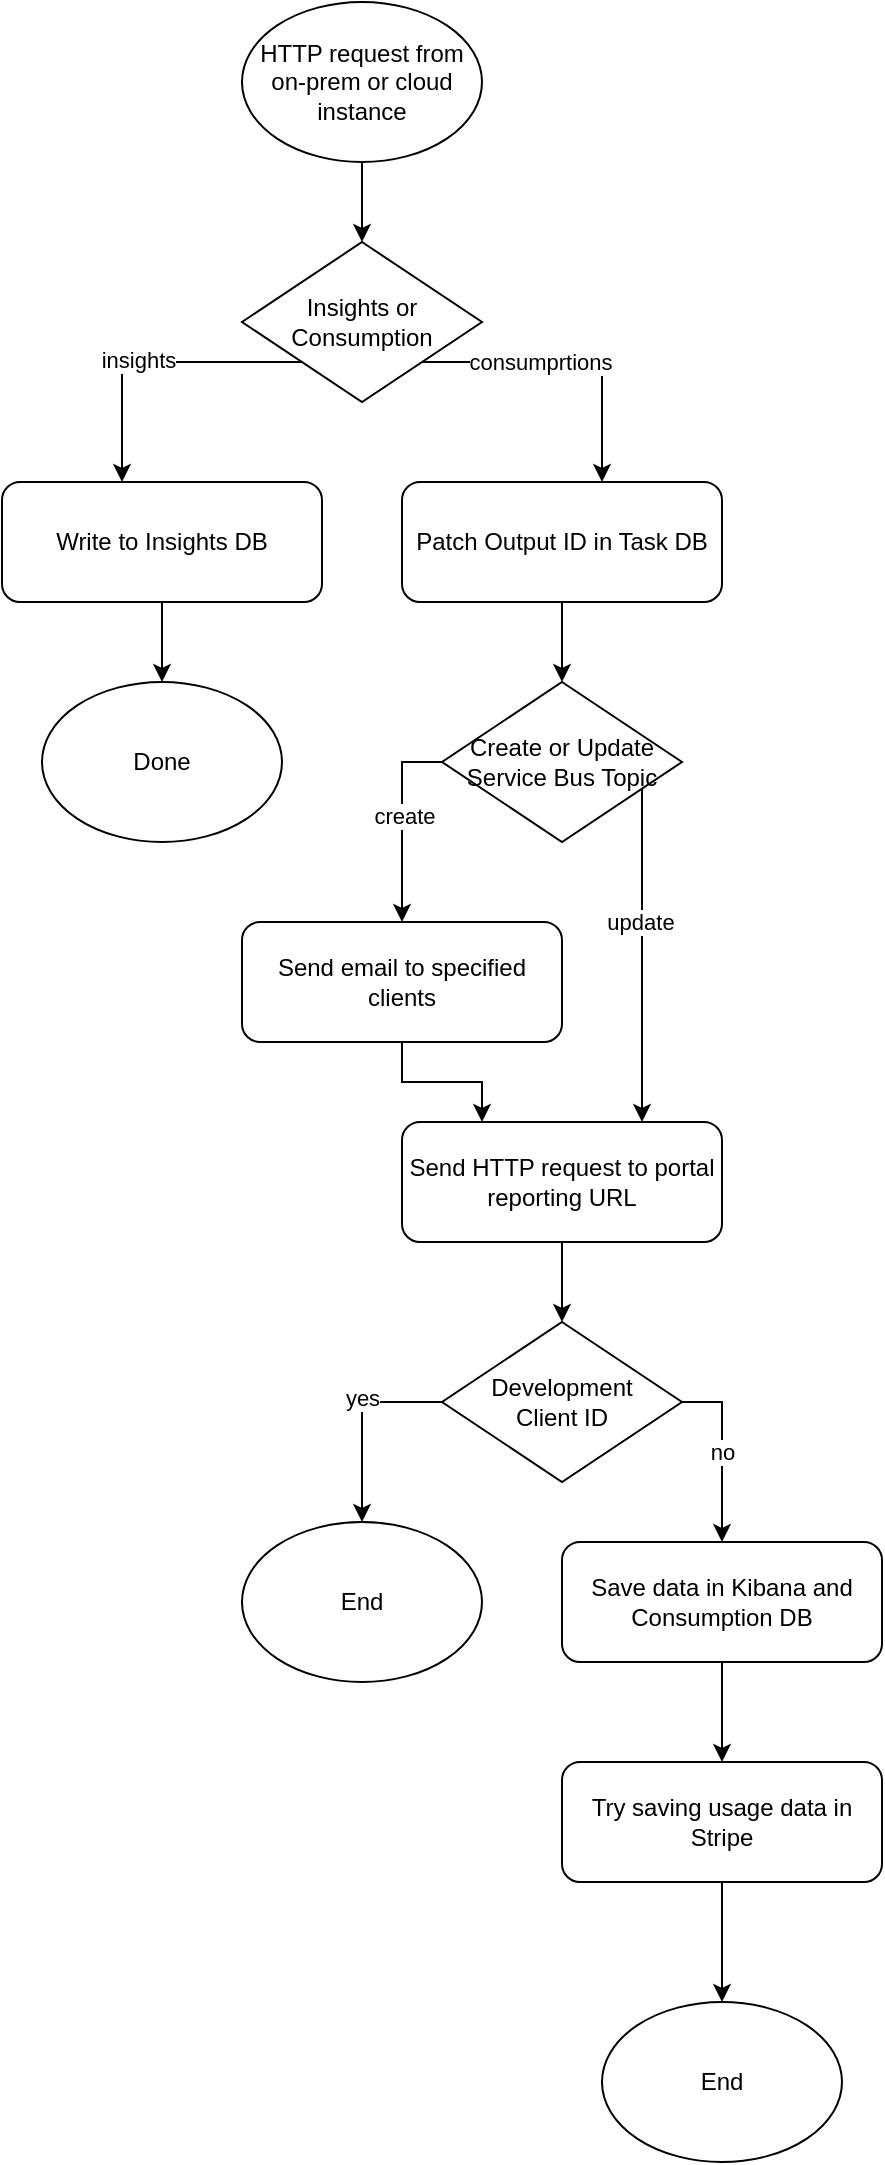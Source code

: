 <mxfile version="20.0.4" type="github">
  <diagram id="_z7J9TWY1c6EhE4XDfh3" name="Page-1">
    <mxGraphModel dx="1018" dy="592" grid="1" gridSize="10" guides="1" tooltips="1" connect="1" arrows="1" fold="1" page="1" pageScale="1" pageWidth="827" pageHeight="1169" math="0" shadow="0">
      <root>
        <mxCell id="0" />
        <mxCell id="1" parent="0" />
        <mxCell id="0Ff3-hqbQeK48gbbymod-4" style="edgeStyle=orthogonalEdgeStyle;rounded=0;orthogonalLoop=1;jettySize=auto;html=1;entryX=0.5;entryY=0;entryDx=0;entryDy=0;" edge="1" parent="1" source="0Ff3-hqbQeK48gbbymod-1" target="0Ff3-hqbQeK48gbbymod-3">
          <mxGeometry relative="1" as="geometry" />
        </mxCell>
        <mxCell id="0Ff3-hqbQeK48gbbymod-1" value="HTTP request from on-prem or cloud instance" style="ellipse;whiteSpace=wrap;html=1;" vertex="1" parent="1">
          <mxGeometry x="360" y="40" width="120" height="80" as="geometry" />
        </mxCell>
        <mxCell id="0Ff3-hqbQeK48gbbymod-12" style="edgeStyle=orthogonalEdgeStyle;rounded=0;orthogonalLoop=1;jettySize=auto;html=1;entryX=0.5;entryY=0;entryDx=0;entryDy=0;" edge="1" parent="1" source="0Ff3-hqbQeK48gbbymod-2" target="0Ff3-hqbQeK48gbbymod-11">
          <mxGeometry relative="1" as="geometry" />
        </mxCell>
        <mxCell id="0Ff3-hqbQeK48gbbymod-2" value="Write to Insights DB" style="rounded=1;whiteSpace=wrap;html=1;" vertex="1" parent="1">
          <mxGeometry x="240" y="280" width="160" height="60" as="geometry" />
        </mxCell>
        <mxCell id="0Ff3-hqbQeK48gbbymod-5" style="edgeStyle=orthogonalEdgeStyle;rounded=0;orthogonalLoop=1;jettySize=auto;html=1;" edge="1" parent="1" source="0Ff3-hqbQeK48gbbymod-3" target="0Ff3-hqbQeK48gbbymod-2">
          <mxGeometry relative="1" as="geometry">
            <Array as="points">
              <mxPoint x="300" y="220" />
            </Array>
          </mxGeometry>
        </mxCell>
        <mxCell id="0Ff3-hqbQeK48gbbymod-9" value="insights" style="edgeLabel;html=1;align=center;verticalAlign=middle;resizable=0;points=[];" vertex="1" connectable="0" parent="0Ff3-hqbQeK48gbbymod-5">
          <mxGeometry x="0.093" y="-1" relative="1" as="geometry">
            <mxPoint as="offset" />
          </mxGeometry>
        </mxCell>
        <mxCell id="0Ff3-hqbQeK48gbbymod-7" style="edgeStyle=orthogonalEdgeStyle;rounded=0;orthogonalLoop=1;jettySize=auto;html=1;" edge="1" parent="1" source="0Ff3-hqbQeK48gbbymod-3" target="0Ff3-hqbQeK48gbbymod-6">
          <mxGeometry relative="1" as="geometry">
            <Array as="points">
              <mxPoint x="540" y="220" />
            </Array>
          </mxGeometry>
        </mxCell>
        <mxCell id="0Ff3-hqbQeK48gbbymod-10" value="consumprtions" style="edgeLabel;html=1;align=center;verticalAlign=middle;resizable=0;points=[];" vertex="1" connectable="0" parent="0Ff3-hqbQeK48gbbymod-7">
          <mxGeometry x="-0.213" relative="1" as="geometry">
            <mxPoint as="offset" />
          </mxGeometry>
        </mxCell>
        <mxCell id="0Ff3-hqbQeK48gbbymod-3" value="Insights or Consumption" style="rhombus;whiteSpace=wrap;html=1;" vertex="1" parent="1">
          <mxGeometry x="360" y="160" width="120" height="80" as="geometry" />
        </mxCell>
        <mxCell id="0Ff3-hqbQeK48gbbymod-14" style="edgeStyle=orthogonalEdgeStyle;rounded=0;orthogonalLoop=1;jettySize=auto;html=1;entryX=0.5;entryY=0;entryDx=0;entryDy=0;" edge="1" parent="1" source="0Ff3-hqbQeK48gbbymod-6" target="0Ff3-hqbQeK48gbbymod-13">
          <mxGeometry relative="1" as="geometry" />
        </mxCell>
        <mxCell id="0Ff3-hqbQeK48gbbymod-6" value="Patch Output ID in Task DB" style="rounded=1;whiteSpace=wrap;html=1;" vertex="1" parent="1">
          <mxGeometry x="440" y="280" width="160" height="60" as="geometry" />
        </mxCell>
        <mxCell id="0Ff3-hqbQeK48gbbymod-11" value="Done" style="ellipse;whiteSpace=wrap;html=1;" vertex="1" parent="1">
          <mxGeometry x="260" y="380" width="120" height="80" as="geometry" />
        </mxCell>
        <mxCell id="0Ff3-hqbQeK48gbbymod-17" style="edgeStyle=orthogonalEdgeStyle;rounded=0;orthogonalLoop=1;jettySize=auto;html=1;entryX=0.75;entryY=0;entryDx=0;entryDy=0;" edge="1" parent="1" source="0Ff3-hqbQeK48gbbymod-13" target="0Ff3-hqbQeK48gbbymod-15">
          <mxGeometry relative="1" as="geometry">
            <Array as="points">
              <mxPoint x="540" y="450" />
              <mxPoint x="540" y="450" />
            </Array>
          </mxGeometry>
        </mxCell>
        <mxCell id="0Ff3-hqbQeK48gbbymod-18" value="update" style="edgeLabel;html=1;align=center;verticalAlign=middle;resizable=0;points=[];" vertex="1" connectable="0" parent="0Ff3-hqbQeK48gbbymod-17">
          <mxGeometry x="-0.217" y="-1" relative="1" as="geometry">
            <mxPoint y="1" as="offset" />
          </mxGeometry>
        </mxCell>
        <mxCell id="0Ff3-hqbQeK48gbbymod-20" style="edgeStyle=orthogonalEdgeStyle;rounded=0;orthogonalLoop=1;jettySize=auto;html=1;entryX=0.5;entryY=0;entryDx=0;entryDy=0;" edge="1" parent="1" source="0Ff3-hqbQeK48gbbymod-13" target="0Ff3-hqbQeK48gbbymod-19">
          <mxGeometry relative="1" as="geometry">
            <Array as="points">
              <mxPoint x="440" y="420" />
            </Array>
          </mxGeometry>
        </mxCell>
        <mxCell id="0Ff3-hqbQeK48gbbymod-21" value="create" style="edgeLabel;html=1;align=center;verticalAlign=middle;resizable=0;points=[];" vertex="1" connectable="0" parent="0Ff3-hqbQeK48gbbymod-20">
          <mxGeometry x="-0.075" y="1" relative="1" as="geometry">
            <mxPoint as="offset" />
          </mxGeometry>
        </mxCell>
        <mxCell id="0Ff3-hqbQeK48gbbymod-13" value="Create or Update&lt;br&gt;Service Bus Topic" style="rhombus;whiteSpace=wrap;html=1;" vertex="1" parent="1">
          <mxGeometry x="460" y="380" width="120" height="80" as="geometry" />
        </mxCell>
        <mxCell id="0Ff3-hqbQeK48gbbymod-25" style="edgeStyle=orthogonalEdgeStyle;rounded=0;orthogonalLoop=1;jettySize=auto;html=1;entryX=0.5;entryY=0;entryDx=0;entryDy=0;" edge="1" parent="1" source="0Ff3-hqbQeK48gbbymod-15" target="0Ff3-hqbQeK48gbbymod-24">
          <mxGeometry relative="1" as="geometry" />
        </mxCell>
        <mxCell id="0Ff3-hqbQeK48gbbymod-15" value="Send HTTP request to portal reporting URL" style="rounded=1;whiteSpace=wrap;html=1;" vertex="1" parent="1">
          <mxGeometry x="440" y="600" width="160" height="60" as="geometry" />
        </mxCell>
        <mxCell id="0Ff3-hqbQeK48gbbymod-22" style="edgeStyle=orthogonalEdgeStyle;rounded=0;orthogonalLoop=1;jettySize=auto;html=1;entryX=0.25;entryY=0;entryDx=0;entryDy=0;" edge="1" parent="1" source="0Ff3-hqbQeK48gbbymod-19" target="0Ff3-hqbQeK48gbbymod-15">
          <mxGeometry relative="1" as="geometry" />
        </mxCell>
        <mxCell id="0Ff3-hqbQeK48gbbymod-19" value="Send email to specified clients" style="rounded=1;whiteSpace=wrap;html=1;" vertex="1" parent="1">
          <mxGeometry x="360" y="500" width="160" height="60" as="geometry" />
        </mxCell>
        <mxCell id="0Ff3-hqbQeK48gbbymod-31" style="edgeStyle=orthogonalEdgeStyle;rounded=0;orthogonalLoop=1;jettySize=auto;html=1;entryX=0.5;entryY=0;entryDx=0;entryDy=0;" edge="1" parent="1" source="0Ff3-hqbQeK48gbbymod-23" target="0Ff3-hqbQeK48gbbymod-30">
          <mxGeometry relative="1" as="geometry" />
        </mxCell>
        <mxCell id="0Ff3-hqbQeK48gbbymod-23" value="Save data in Kibana and Consumption DB" style="rounded=1;whiteSpace=wrap;html=1;" vertex="1" parent="1">
          <mxGeometry x="520" y="810" width="160" height="60" as="geometry" />
        </mxCell>
        <mxCell id="0Ff3-hqbQeK48gbbymod-27" style="edgeStyle=orthogonalEdgeStyle;rounded=0;orthogonalLoop=1;jettySize=auto;html=1;entryX=0.5;entryY=0;entryDx=0;entryDy=0;" edge="1" parent="1" source="0Ff3-hqbQeK48gbbymod-24" target="0Ff3-hqbQeK48gbbymod-26">
          <mxGeometry relative="1" as="geometry">
            <Array as="points">
              <mxPoint x="420" y="740" />
            </Array>
          </mxGeometry>
        </mxCell>
        <mxCell id="0Ff3-hqbQeK48gbbymod-28" value="yes" style="edgeLabel;html=1;align=center;verticalAlign=middle;resizable=0;points=[];" vertex="1" connectable="0" parent="0Ff3-hqbQeK48gbbymod-27">
          <mxGeometry x="-0.2" y="-2" relative="1" as="geometry">
            <mxPoint x="2" y="-2" as="offset" />
          </mxGeometry>
        </mxCell>
        <mxCell id="0Ff3-hqbQeK48gbbymod-29" value="no" style="edgeStyle=orthogonalEdgeStyle;rounded=0;orthogonalLoop=1;jettySize=auto;html=1;" edge="1" parent="1" source="0Ff3-hqbQeK48gbbymod-24" target="0Ff3-hqbQeK48gbbymod-23">
          <mxGeometry relative="1" as="geometry">
            <Array as="points">
              <mxPoint x="600" y="740" />
            </Array>
          </mxGeometry>
        </mxCell>
        <mxCell id="0Ff3-hqbQeK48gbbymod-24" value="Development &lt;br&gt;Client ID" style="rhombus;whiteSpace=wrap;html=1;" vertex="1" parent="1">
          <mxGeometry x="460" y="700" width="120" height="80" as="geometry" />
        </mxCell>
        <mxCell id="0Ff3-hqbQeK48gbbymod-26" value="End" style="ellipse;whiteSpace=wrap;html=1;" vertex="1" parent="1">
          <mxGeometry x="360" y="800" width="120" height="80" as="geometry" />
        </mxCell>
        <mxCell id="0Ff3-hqbQeK48gbbymod-33" style="edgeStyle=orthogonalEdgeStyle;rounded=0;orthogonalLoop=1;jettySize=auto;html=1;entryX=0.5;entryY=0;entryDx=0;entryDy=0;" edge="1" parent="1" source="0Ff3-hqbQeK48gbbymod-30" target="0Ff3-hqbQeK48gbbymod-32">
          <mxGeometry relative="1" as="geometry" />
        </mxCell>
        <mxCell id="0Ff3-hqbQeK48gbbymod-30" value="Try saving usage data in Stripe" style="rounded=1;whiteSpace=wrap;html=1;" vertex="1" parent="1">
          <mxGeometry x="520" y="920" width="160" height="60" as="geometry" />
        </mxCell>
        <mxCell id="0Ff3-hqbQeK48gbbymod-32" value="End" style="ellipse;whiteSpace=wrap;html=1;" vertex="1" parent="1">
          <mxGeometry x="540" y="1040" width="120" height="80" as="geometry" />
        </mxCell>
      </root>
    </mxGraphModel>
  </diagram>
</mxfile>
